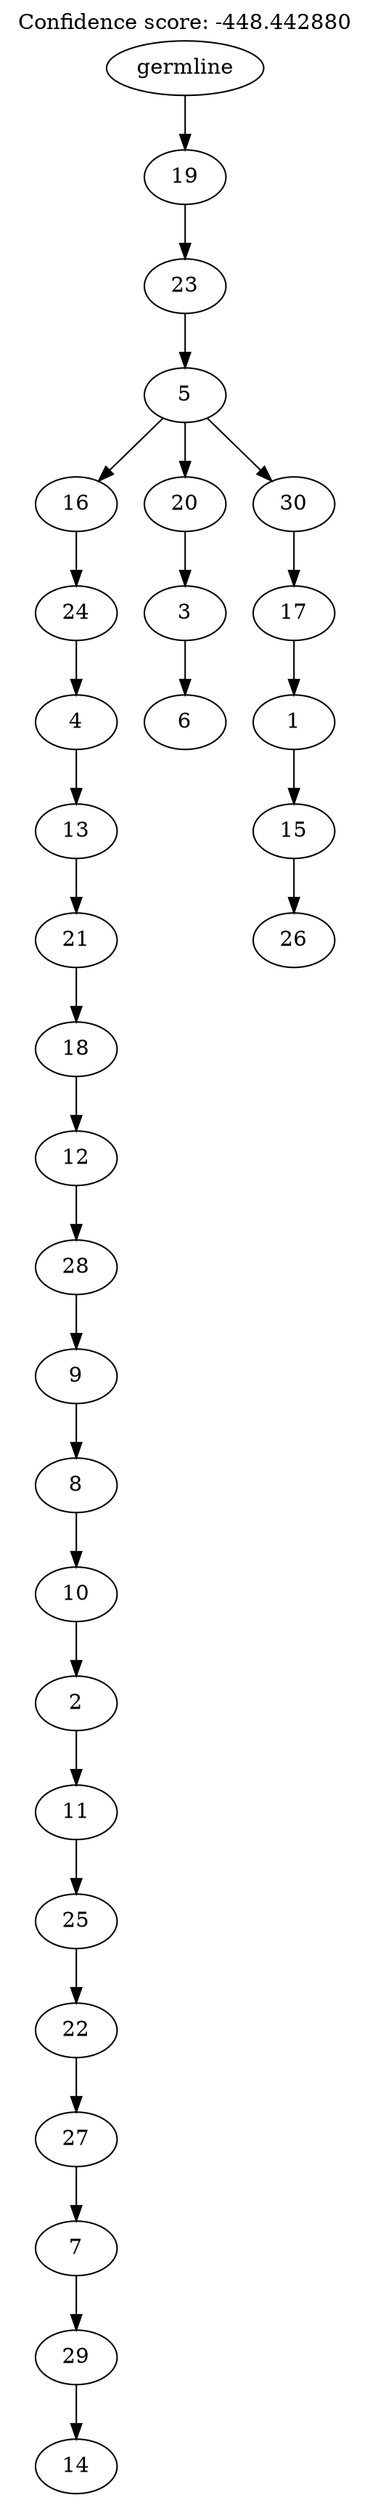 digraph g {
	"29" -> "30";
	"30" [label="14"];
	"28" -> "29";
	"29" [label="29"];
	"27" -> "28";
	"28" [label="7"];
	"26" -> "27";
	"27" [label="27"];
	"25" -> "26";
	"26" [label="22"];
	"24" -> "25";
	"25" [label="25"];
	"23" -> "24";
	"24" [label="11"];
	"22" -> "23";
	"23" [label="2"];
	"21" -> "22";
	"22" [label="10"];
	"20" -> "21";
	"21" [label="8"];
	"19" -> "20";
	"20" [label="9"];
	"18" -> "19";
	"19" [label="28"];
	"17" -> "18";
	"18" [label="12"];
	"16" -> "17";
	"17" [label="18"];
	"15" -> "16";
	"16" [label="21"];
	"14" -> "15";
	"15" [label="13"];
	"13" -> "14";
	"14" [label="4"];
	"12" -> "13";
	"13" [label="24"];
	"10" -> "11";
	"11" [label="6"];
	"9" -> "10";
	"10" [label="3"];
	"7" -> "8";
	"8" [label="26"];
	"6" -> "7";
	"7" [label="15"];
	"5" -> "6";
	"6" [label="1"];
	"4" -> "5";
	"5" [label="17"];
	"3" -> "4";
	"4" [label="30"];
	"3" -> "9";
	"9" [label="20"];
	"3" -> "12";
	"12" [label="16"];
	"2" -> "3";
	"3" [label="5"];
	"1" -> "2";
	"2" [label="23"];
	"0" -> "1";
	"1" [label="19"];
	"0" [label="germline"];
	labelloc="t";
	label="Confidence score: -448.442880";
}
